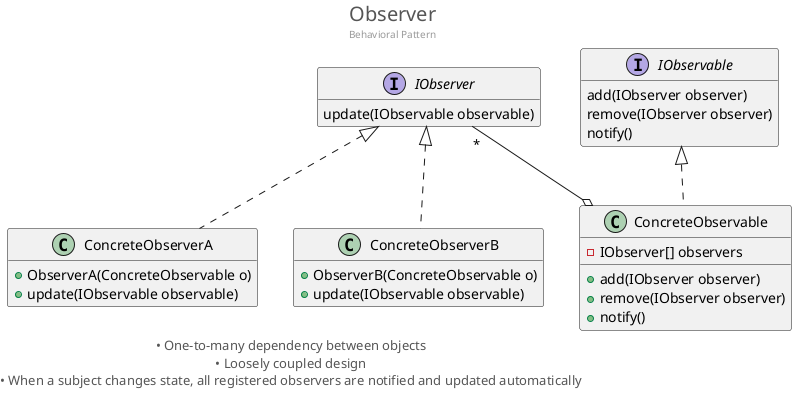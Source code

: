 @startuml
' skinparam dpi 300
skinparam FooterFontColor #555
skinparam FooterFontSize 13
hide empty fields
hide empty methods

center header
<font color=#555555 size=20>Observer</font>
<font color=#999999>Behavioral Pattern</font>
endheader

left footer
• One-to-many dependency between objects
• Loosely coupled design
• When a subject changes state, all registered observers are notified and updated automatically
endfooter


interface IObserver
{
   update(IObservable observable)
}

interface IObservable
{
   add(IObserver observer)
   remove(IObserver observer)
   notify()
}
 
class ConcreteObserverA implements IObserver
{
   +ObserverA(ConcreteObservable o)
   +update(IObservable observable)
}

class ConcreteObserverB implements IObserver
{
   +ObserverB(ConcreteObservable o)
   +update(IObservable observable)
}

class ConcreteObservable implements IObservable
{
   -IObserver[] observers
   +add(IObserver observer)
   +remove(IObserver observer)
   +notify()
}

ConcreteObservable o-- "*" IObserver
IObserver -[hidden]> IObservable
@enduml
